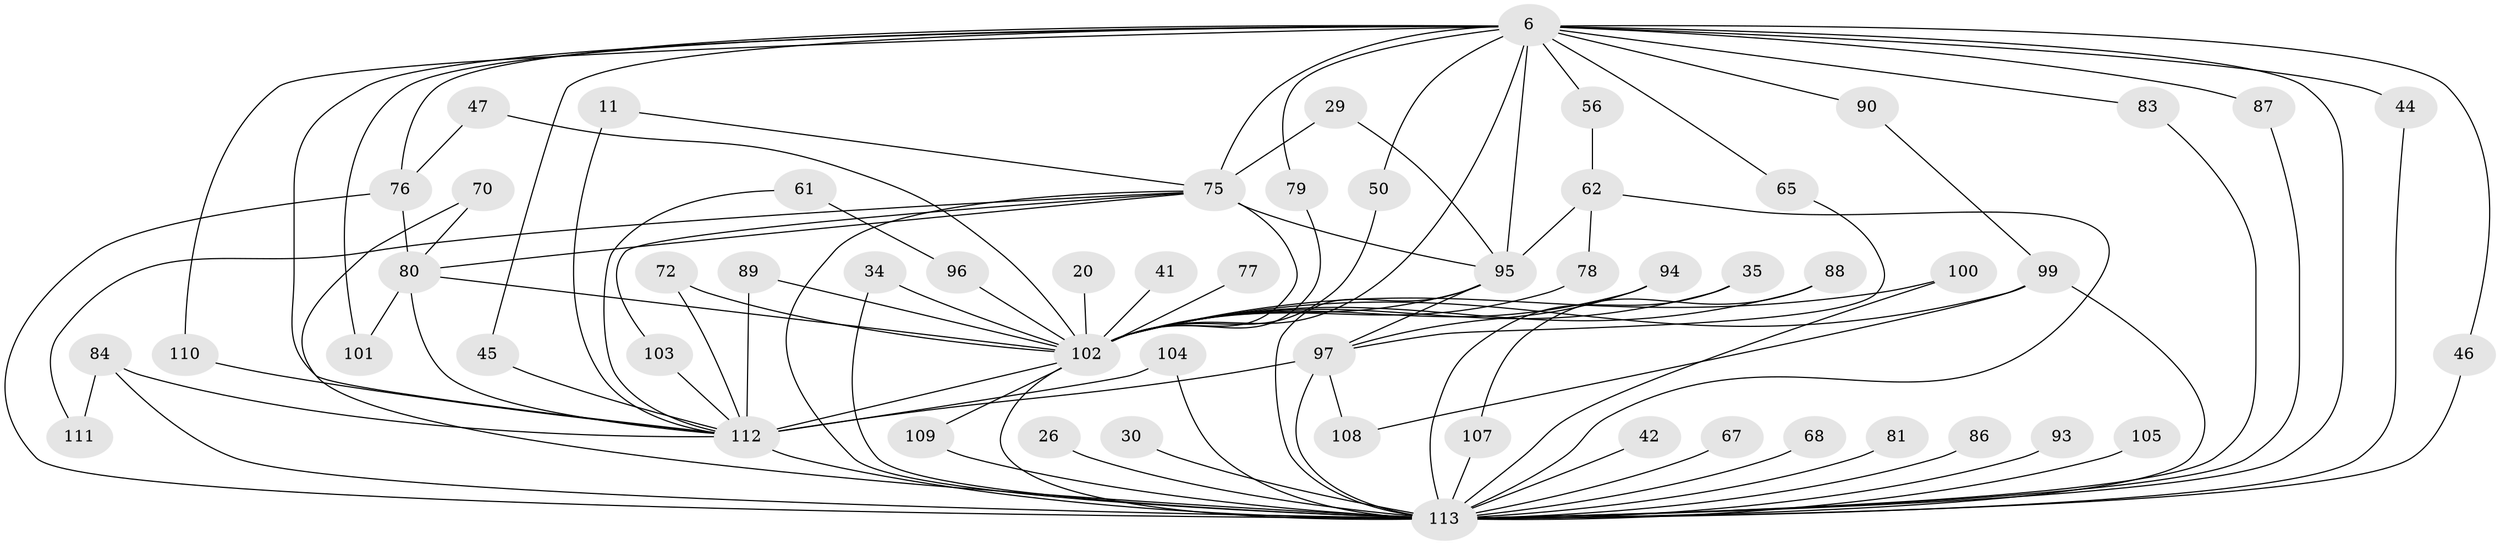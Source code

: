 // original degree distribution, {21: 0.008849557522123894, 22: 0.017699115044247787, 17: 0.008849557522123894, 26: 0.008849557522123894, 25: 0.017699115044247787, 20: 0.008849557522123894, 19: 0.008849557522123894, 23: 0.008849557522123894, 3: 0.168141592920354, 8: 0.017699115044247787, 2: 0.584070796460177, 4: 0.07079646017699115, 6: 0.04424778761061947, 5: 0.02654867256637168}
// Generated by graph-tools (version 1.1) at 2025/45/03/09/25 04:45:01]
// undirected, 56 vertices, 102 edges
graph export_dot {
graph [start="1"]
  node [color=gray90,style=filled];
  6 [super="+2"];
  11;
  20;
  26;
  29;
  30;
  34;
  35;
  41;
  42;
  44 [super="+37"];
  45;
  46;
  47;
  50;
  56 [super="+55"];
  61;
  62 [super="+21"];
  65;
  67;
  68;
  70;
  72 [super="+33"];
  75 [super="+36+15+74"];
  76 [super="+32+66"];
  77;
  78;
  79;
  80 [super="+57+53+71"];
  81;
  83;
  84 [super="+54"];
  86;
  87;
  88;
  89;
  90;
  93;
  94;
  95 [super="+24+39+69"];
  96 [super="+60"];
  97 [super="+64+82"];
  99 [super="+49"];
  100;
  101;
  102 [super="+52+5+98"];
  103;
  104;
  105;
  107 [super="+40"];
  108;
  109;
  110;
  111;
  112 [super="+63+92+8"];
  113 [super="+106+10+9"];
  6 -- 46;
  6 -- 50;
  6 -- 65;
  6 -- 76 [weight=4];
  6 -- 110;
  6 -- 79;
  6 -- 83;
  6 -- 87;
  6 -- 90;
  6 -- 95 [weight=6];
  6 -- 101;
  6 -- 44 [weight=2];
  6 -- 45;
  6 -- 56;
  6 -- 102 [weight=7];
  6 -- 75;
  6 -- 112 [weight=5];
  6 -- 113 [weight=9];
  11 -- 75;
  11 -- 112 [weight=2];
  20 -- 102;
  26 -- 113 [weight=2];
  29 -- 95;
  29 -- 75;
  30 -- 113 [weight=2];
  34 -- 113;
  34 -- 102;
  35 -- 113;
  35 -- 102;
  41 -- 102 [weight=3];
  42 -- 113 [weight=2];
  44 -- 113;
  45 -- 112;
  46 -- 113;
  47 -- 76;
  47 -- 102;
  50 -- 102;
  56 -- 62 [weight=2];
  61 -- 96;
  61 -- 112;
  62 -- 113 [weight=2];
  62 -- 78;
  62 -- 95;
  65 -- 97;
  67 -- 113 [weight=2];
  68 -- 113 [weight=2];
  70 -- 113;
  70 -- 80;
  72 -- 112;
  72 -- 102 [weight=2];
  75 -- 103;
  75 -- 111;
  75 -- 95;
  75 -- 113;
  75 -- 102 [weight=5];
  75 -- 80 [weight=2];
  76 -- 80;
  76 -- 113 [weight=2];
  77 -- 102;
  78 -- 102;
  79 -- 102;
  80 -- 112 [weight=5];
  80 -- 102;
  80 -- 101;
  81 -- 113 [weight=2];
  83 -- 113;
  84 -- 112;
  84 -- 113 [weight=2];
  84 -- 111;
  86 -- 113;
  87 -- 113;
  88 -- 107;
  88 -- 102;
  89 -- 112;
  89 -- 102;
  90 -- 99;
  93 -- 113 [weight=2];
  94 -- 97;
  94 -- 102;
  95 -- 97;
  95 -- 102;
  95 -- 113 [weight=2];
  96 -- 102 [weight=3];
  97 -- 112 [weight=3];
  97 -- 108;
  97 -- 113;
  99 -- 102 [weight=3];
  99 -- 113 [weight=4];
  99 -- 108;
  100 -- 113;
  100 -- 102;
  102 -- 113 [weight=9];
  102 -- 109;
  102 -- 112 [weight=6];
  103 -- 112;
  104 -- 112;
  104 -- 113;
  105 -- 113 [weight=2];
  107 -- 113 [weight=3];
  109 -- 113;
  110 -- 112;
  112 -- 113 [weight=10];
}
